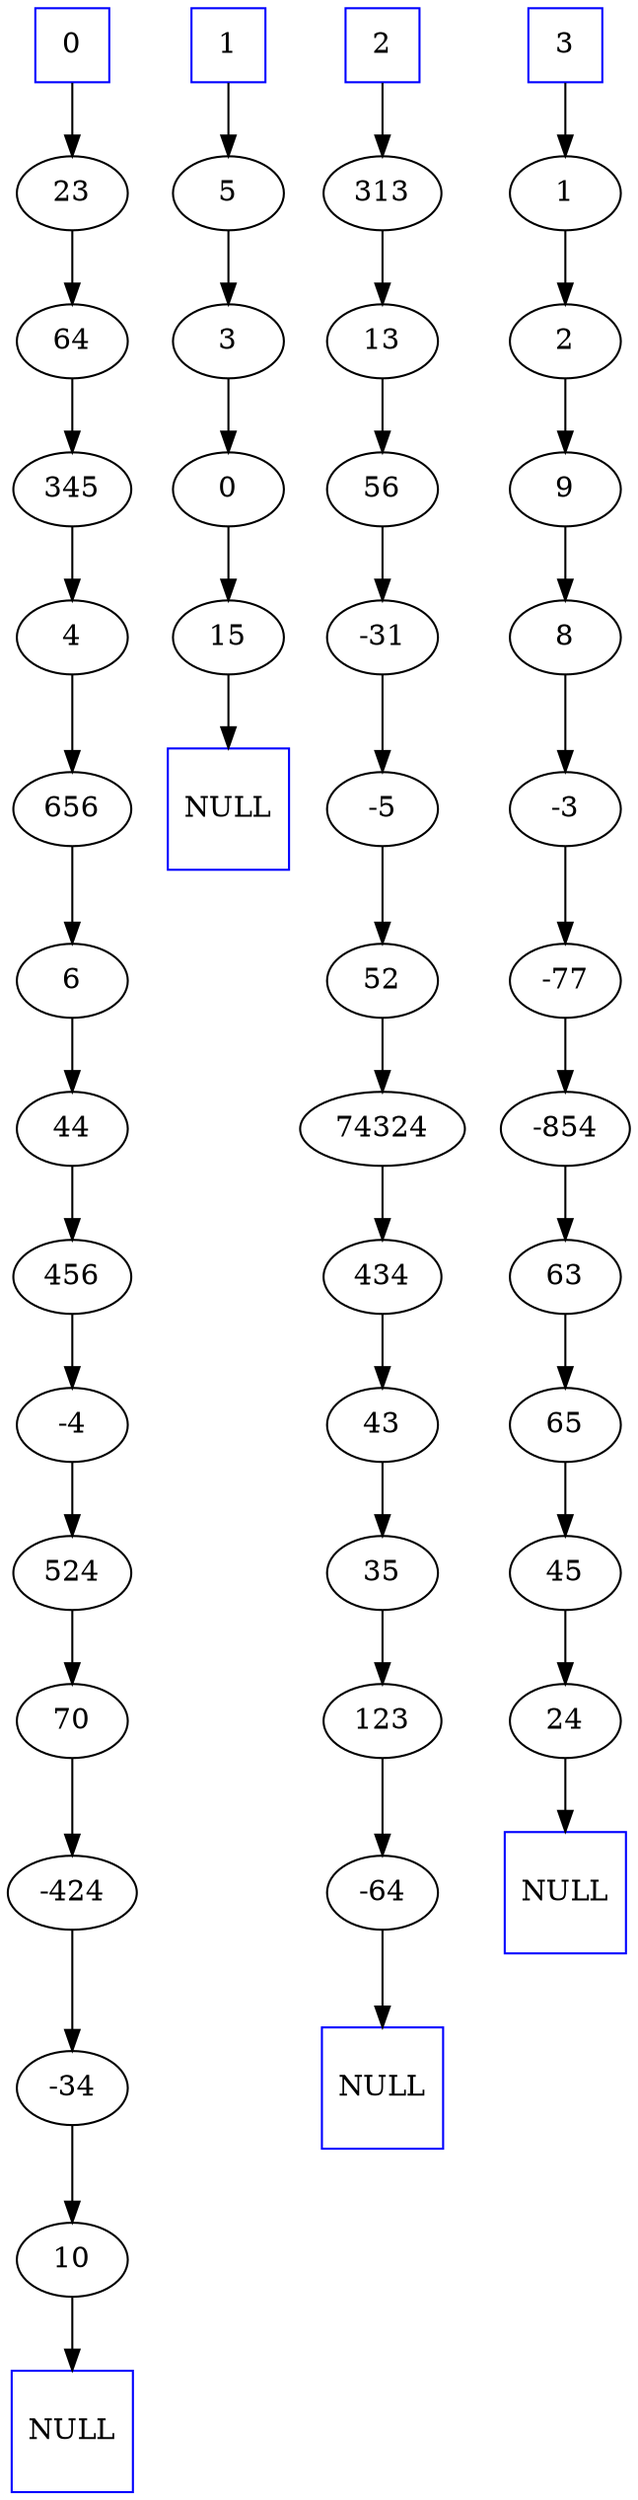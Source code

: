 digraph TREE {
rankdir="UD";
T0[label=0,shape=square,color=blue];
L0[label=NULL,shape=square,color=blue];
T0 -> 23 -> 64 -> 345 -> 4 -> 656 -> 6 -> 44 -> 456 -> -4 -> 524 -> 70 -> -424 -> -34 -> 10 -> L0;
T1[label=1,shape=square,color=blue];
L1[label=NULL,shape=square,color=blue];
T1 -> 5 -> 3 -> 0 -> 15 -> L1;
T2[label=2,shape=square,color=blue];
L2[label=NULL,shape=square,color=blue];
T2 -> 313 -> 13 -> 56 -> -31 -> -5 -> 52 -> 74324 -> 434 -> 43 -> 35 -> 123 -> -64 -> L2;
T3[label=3,shape=square,color=blue];
L3[label=NULL,shape=square,color=blue];
T3 -> 1 -> 2 -> 9 -> 8 -> -3 -> -77 -> -854 -> 63 -> 65 -> 45 -> 24 -> L3;
}
